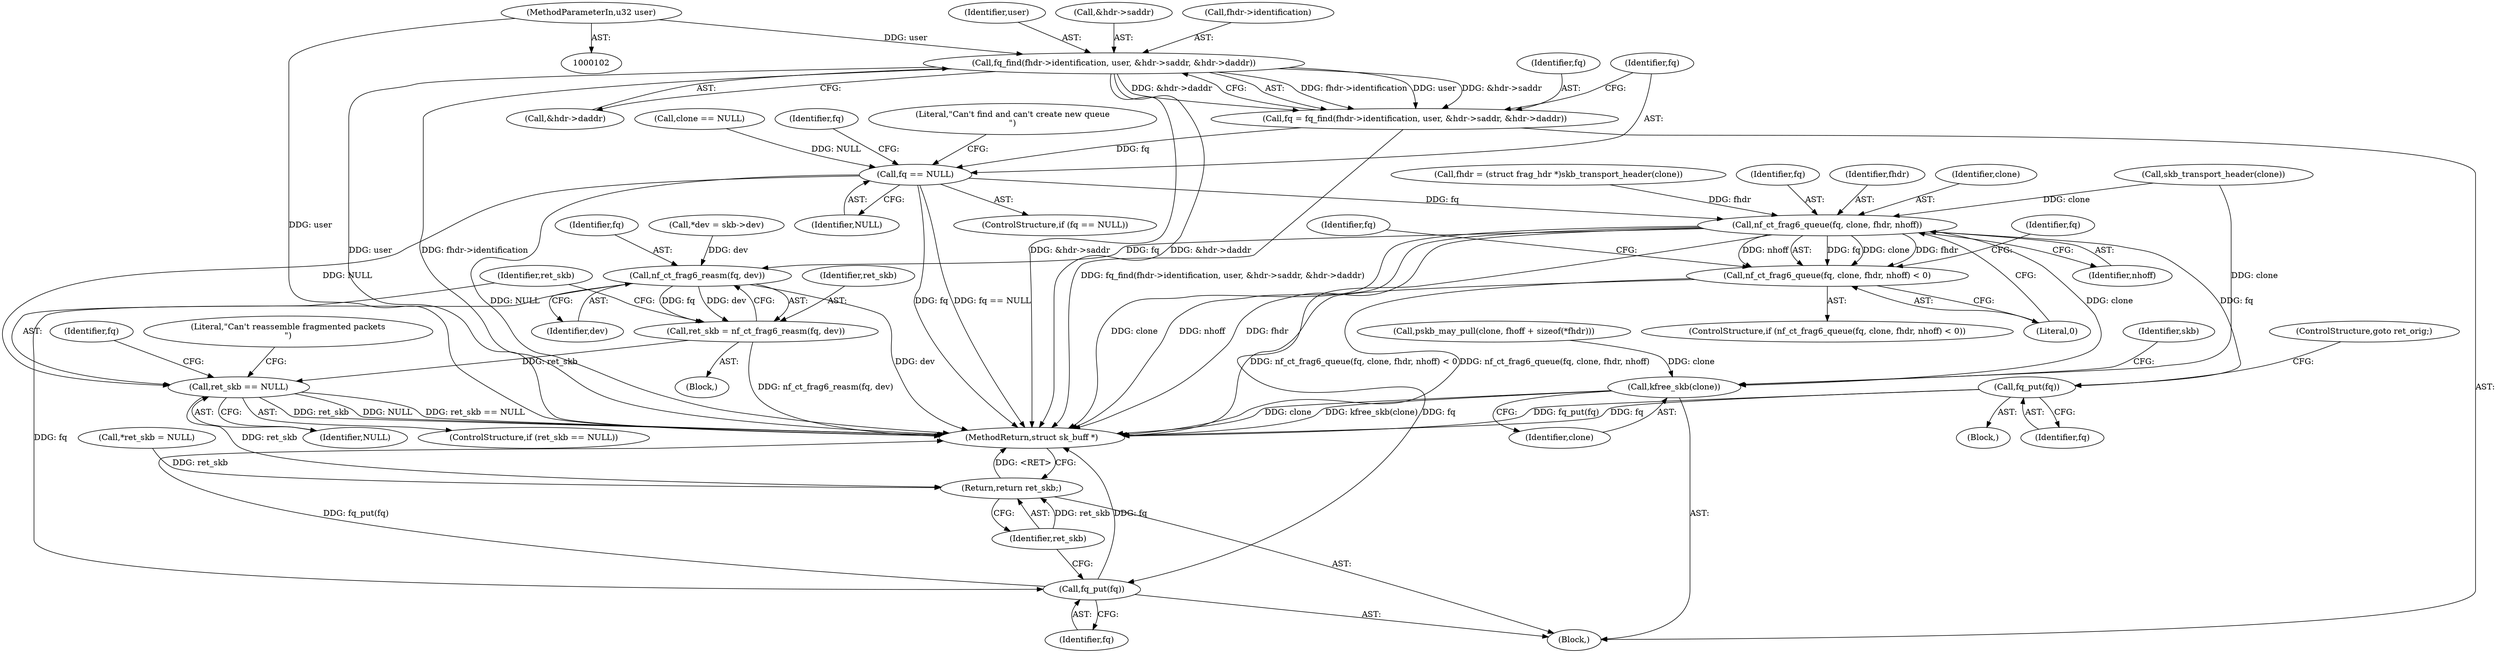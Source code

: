 digraph "0_linux_9e2dcf72023d1447f09c47d77c99b0c49659e5ce@pointer" {
"1000219" [label="(Call,fq_find(fhdr->identification, user, &hdr->saddr, &hdr->daddr))"];
"1000104" [label="(MethodParameterIn,u32 user)"];
"1000217" [label="(Call,fq = fq_find(fhdr->identification, user, &hdr->saddr, &hdr->daddr))"];
"1000233" [label="(Call,fq == NULL)"];
"1000249" [label="(Call,nf_ct_frag6_queue(fq, clone, fhdr, nhoff))"];
"1000248" [label="(Call,nf_ct_frag6_queue(fq, clone, fhdr, nhoff) < 0)"];
"1000265" [label="(Call,fq_put(fq))"];
"1000293" [label="(Call,nf_ct_frag6_reasm(fq, dev))"];
"1000291" [label="(Call,ret_skb = nf_ct_frag6_reasm(fq, dev))"];
"1000297" [label="(Call,ret_skb == NULL)"];
"1000311" [label="(Return,return ret_skb;)"];
"1000309" [label="(Call,fq_put(fq))"];
"1000314" [label="(Call,kfree_skb(clone))"];
"1000292" [label="(Identifier,ret_skb)"];
"1000188" [label="(Call,fhdr = (struct frag_hdr *)skb_transport_header(clone))"];
"1000250" [label="(Identifier,fq)"];
"1000224" [label="(Call,&hdr->saddr)"];
"1000220" [label="(Call,fhdr->identification)"];
"1000247" [label="(ControlStructure,if (nf_ct_frag6_queue(fq, clone, fhdr, nhoff) < 0))"];
"1000315" [label="(Identifier,clone)"];
"1000267" [label="(ControlStructure,goto ret_orig;)"];
"1000311" [label="(Return,return ret_skb;)"];
"1000314" [label="(Call,kfree_skb(clone))"];
"1000232" [label="(ControlStructure,if (fq == NULL))"];
"1000273" [label="(Identifier,fq)"];
"1000294" [label="(Identifier,fq)"];
"1000297" [label="(Call,ret_skb == NULL)"];
"1000223" [label="(Identifier,user)"];
"1000252" [label="(Identifier,fhdr)"];
"1000291" [label="(Call,ret_skb = nf_ct_frag6_reasm(fq, dev))"];
"1000249" [label="(Call,nf_ct_frag6_queue(fq, clone, fhdr, nhoff))"];
"1000301" [label="(Literal,\"Can't reassemble fragmented packets\n\")"];
"1000104" [label="(MethodParameterIn,u32 user)"];
"1000248" [label="(Call,nf_ct_frag6_queue(fq, clone, fhdr, nhoff) < 0)"];
"1000295" [label="(Identifier,dev)"];
"1000251" [label="(Identifier,clone)"];
"1000120" [label="(Call,*ret_skb = NULL)"];
"1000219" [label="(Call,fq_find(fhdr->identification, user, &hdr->saddr, &hdr->daddr))"];
"1000290" [label="(Block,)"];
"1000309" [label="(Call,fq_put(fq))"];
"1000108" [label="(Call,*dev = skb->dev)"];
"1000298" [label="(Identifier,ret_skb)"];
"1000312" [label="(Identifier,ret_skb)"];
"1000299" [label="(Identifier,NULL)"];
"1000217" [label="(Call,fq = fq_find(fhdr->identification, user, &hdr->saddr, &hdr->daddr))"];
"1000266" [label="(Identifier,fq)"];
"1000265" [label="(Call,fq_put(fq))"];
"1000293" [label="(Call,nf_ct_frag6_reasm(fq, dev))"];
"1000255" [label="(Block,)"];
"1000235" [label="(Identifier,NULL)"];
"1000228" [label="(Call,&hdr->daddr)"];
"1000233" [label="(Call,fq == NULL)"];
"1000244" [label="(Identifier,fq)"];
"1000253" [label="(Identifier,nhoff)"];
"1000238" [label="(Literal,\"Can't find and can't create new queue\n\")"];
"1000154" [label="(Call,clone == NULL)"];
"1000306" [label="(Identifier,fq)"];
"1000192" [label="(Call,skb_transport_header(clone))"];
"1000170" [label="(Call,pskb_may_pull(clone, fhoff + sizeof(*fhdr)))"];
"1000260" [label="(Identifier,fq)"];
"1000218" [label="(Identifier,fq)"];
"1000234" [label="(Identifier,fq)"];
"1000105" [label="(Block,)"];
"1000317" [label="(Identifier,skb)"];
"1000310" [label="(Identifier,fq)"];
"1000318" [label="(MethodReturn,struct sk_buff *)"];
"1000296" [label="(ControlStructure,if (ret_skb == NULL))"];
"1000254" [label="(Literal,0)"];
"1000219" -> "1000217"  [label="AST: "];
"1000219" -> "1000228"  [label="CFG: "];
"1000220" -> "1000219"  [label="AST: "];
"1000223" -> "1000219"  [label="AST: "];
"1000224" -> "1000219"  [label="AST: "];
"1000228" -> "1000219"  [label="AST: "];
"1000217" -> "1000219"  [label="CFG: "];
"1000219" -> "1000318"  [label="DDG: user"];
"1000219" -> "1000318"  [label="DDG: &hdr->daddr"];
"1000219" -> "1000318"  [label="DDG: fhdr->identification"];
"1000219" -> "1000318"  [label="DDG: &hdr->saddr"];
"1000219" -> "1000217"  [label="DDG: fhdr->identification"];
"1000219" -> "1000217"  [label="DDG: user"];
"1000219" -> "1000217"  [label="DDG: &hdr->saddr"];
"1000219" -> "1000217"  [label="DDG: &hdr->daddr"];
"1000104" -> "1000219"  [label="DDG: user"];
"1000104" -> "1000102"  [label="AST: "];
"1000104" -> "1000318"  [label="DDG: user"];
"1000217" -> "1000105"  [label="AST: "];
"1000218" -> "1000217"  [label="AST: "];
"1000234" -> "1000217"  [label="CFG: "];
"1000217" -> "1000318"  [label="DDG: fq_find(fhdr->identification, user, &hdr->saddr, &hdr->daddr)"];
"1000217" -> "1000233"  [label="DDG: fq"];
"1000233" -> "1000232"  [label="AST: "];
"1000233" -> "1000235"  [label="CFG: "];
"1000234" -> "1000233"  [label="AST: "];
"1000235" -> "1000233"  [label="AST: "];
"1000238" -> "1000233"  [label="CFG: "];
"1000244" -> "1000233"  [label="CFG: "];
"1000233" -> "1000318"  [label="DDG: fq == NULL"];
"1000233" -> "1000318"  [label="DDG: NULL"];
"1000233" -> "1000318"  [label="DDG: fq"];
"1000154" -> "1000233"  [label="DDG: NULL"];
"1000233" -> "1000249"  [label="DDG: fq"];
"1000233" -> "1000297"  [label="DDG: NULL"];
"1000249" -> "1000248"  [label="AST: "];
"1000249" -> "1000253"  [label="CFG: "];
"1000250" -> "1000249"  [label="AST: "];
"1000251" -> "1000249"  [label="AST: "];
"1000252" -> "1000249"  [label="AST: "];
"1000253" -> "1000249"  [label="AST: "];
"1000254" -> "1000249"  [label="CFG: "];
"1000249" -> "1000318"  [label="DDG: clone"];
"1000249" -> "1000318"  [label="DDG: nhoff"];
"1000249" -> "1000318"  [label="DDG: fhdr"];
"1000249" -> "1000248"  [label="DDG: fq"];
"1000249" -> "1000248"  [label="DDG: clone"];
"1000249" -> "1000248"  [label="DDG: fhdr"];
"1000249" -> "1000248"  [label="DDG: nhoff"];
"1000192" -> "1000249"  [label="DDG: clone"];
"1000188" -> "1000249"  [label="DDG: fhdr"];
"1000249" -> "1000265"  [label="DDG: fq"];
"1000249" -> "1000293"  [label="DDG: fq"];
"1000249" -> "1000309"  [label="DDG: fq"];
"1000249" -> "1000314"  [label="DDG: clone"];
"1000248" -> "1000247"  [label="AST: "];
"1000248" -> "1000254"  [label="CFG: "];
"1000254" -> "1000248"  [label="AST: "];
"1000260" -> "1000248"  [label="CFG: "];
"1000273" -> "1000248"  [label="CFG: "];
"1000248" -> "1000318"  [label="DDG: nf_ct_frag6_queue(fq, clone, fhdr, nhoff) < 0"];
"1000248" -> "1000318"  [label="DDG: nf_ct_frag6_queue(fq, clone, fhdr, nhoff)"];
"1000265" -> "1000255"  [label="AST: "];
"1000265" -> "1000266"  [label="CFG: "];
"1000266" -> "1000265"  [label="AST: "];
"1000267" -> "1000265"  [label="CFG: "];
"1000265" -> "1000318"  [label="DDG: fq_put(fq)"];
"1000265" -> "1000318"  [label="DDG: fq"];
"1000293" -> "1000291"  [label="AST: "];
"1000293" -> "1000295"  [label="CFG: "];
"1000294" -> "1000293"  [label="AST: "];
"1000295" -> "1000293"  [label="AST: "];
"1000291" -> "1000293"  [label="CFG: "];
"1000293" -> "1000318"  [label="DDG: dev"];
"1000293" -> "1000291"  [label="DDG: fq"];
"1000293" -> "1000291"  [label="DDG: dev"];
"1000108" -> "1000293"  [label="DDG: dev"];
"1000293" -> "1000309"  [label="DDG: fq"];
"1000291" -> "1000290"  [label="AST: "];
"1000292" -> "1000291"  [label="AST: "];
"1000298" -> "1000291"  [label="CFG: "];
"1000291" -> "1000318"  [label="DDG: nf_ct_frag6_reasm(fq, dev)"];
"1000291" -> "1000297"  [label="DDG: ret_skb"];
"1000297" -> "1000296"  [label="AST: "];
"1000297" -> "1000299"  [label="CFG: "];
"1000298" -> "1000297"  [label="AST: "];
"1000299" -> "1000297"  [label="AST: "];
"1000301" -> "1000297"  [label="CFG: "];
"1000306" -> "1000297"  [label="CFG: "];
"1000297" -> "1000318"  [label="DDG: ret_skb"];
"1000297" -> "1000318"  [label="DDG: NULL"];
"1000297" -> "1000318"  [label="DDG: ret_skb == NULL"];
"1000297" -> "1000311"  [label="DDG: ret_skb"];
"1000311" -> "1000105"  [label="AST: "];
"1000311" -> "1000312"  [label="CFG: "];
"1000312" -> "1000311"  [label="AST: "];
"1000318" -> "1000311"  [label="CFG: "];
"1000311" -> "1000318"  [label="DDG: <RET>"];
"1000312" -> "1000311"  [label="DDG: ret_skb"];
"1000120" -> "1000311"  [label="DDG: ret_skb"];
"1000309" -> "1000105"  [label="AST: "];
"1000309" -> "1000310"  [label="CFG: "];
"1000310" -> "1000309"  [label="AST: "];
"1000312" -> "1000309"  [label="CFG: "];
"1000309" -> "1000318"  [label="DDG: fq"];
"1000309" -> "1000318"  [label="DDG: fq_put(fq)"];
"1000314" -> "1000105"  [label="AST: "];
"1000314" -> "1000315"  [label="CFG: "];
"1000315" -> "1000314"  [label="AST: "];
"1000317" -> "1000314"  [label="CFG: "];
"1000314" -> "1000318"  [label="DDG: clone"];
"1000314" -> "1000318"  [label="DDG: kfree_skb(clone)"];
"1000192" -> "1000314"  [label="DDG: clone"];
"1000170" -> "1000314"  [label="DDG: clone"];
}
